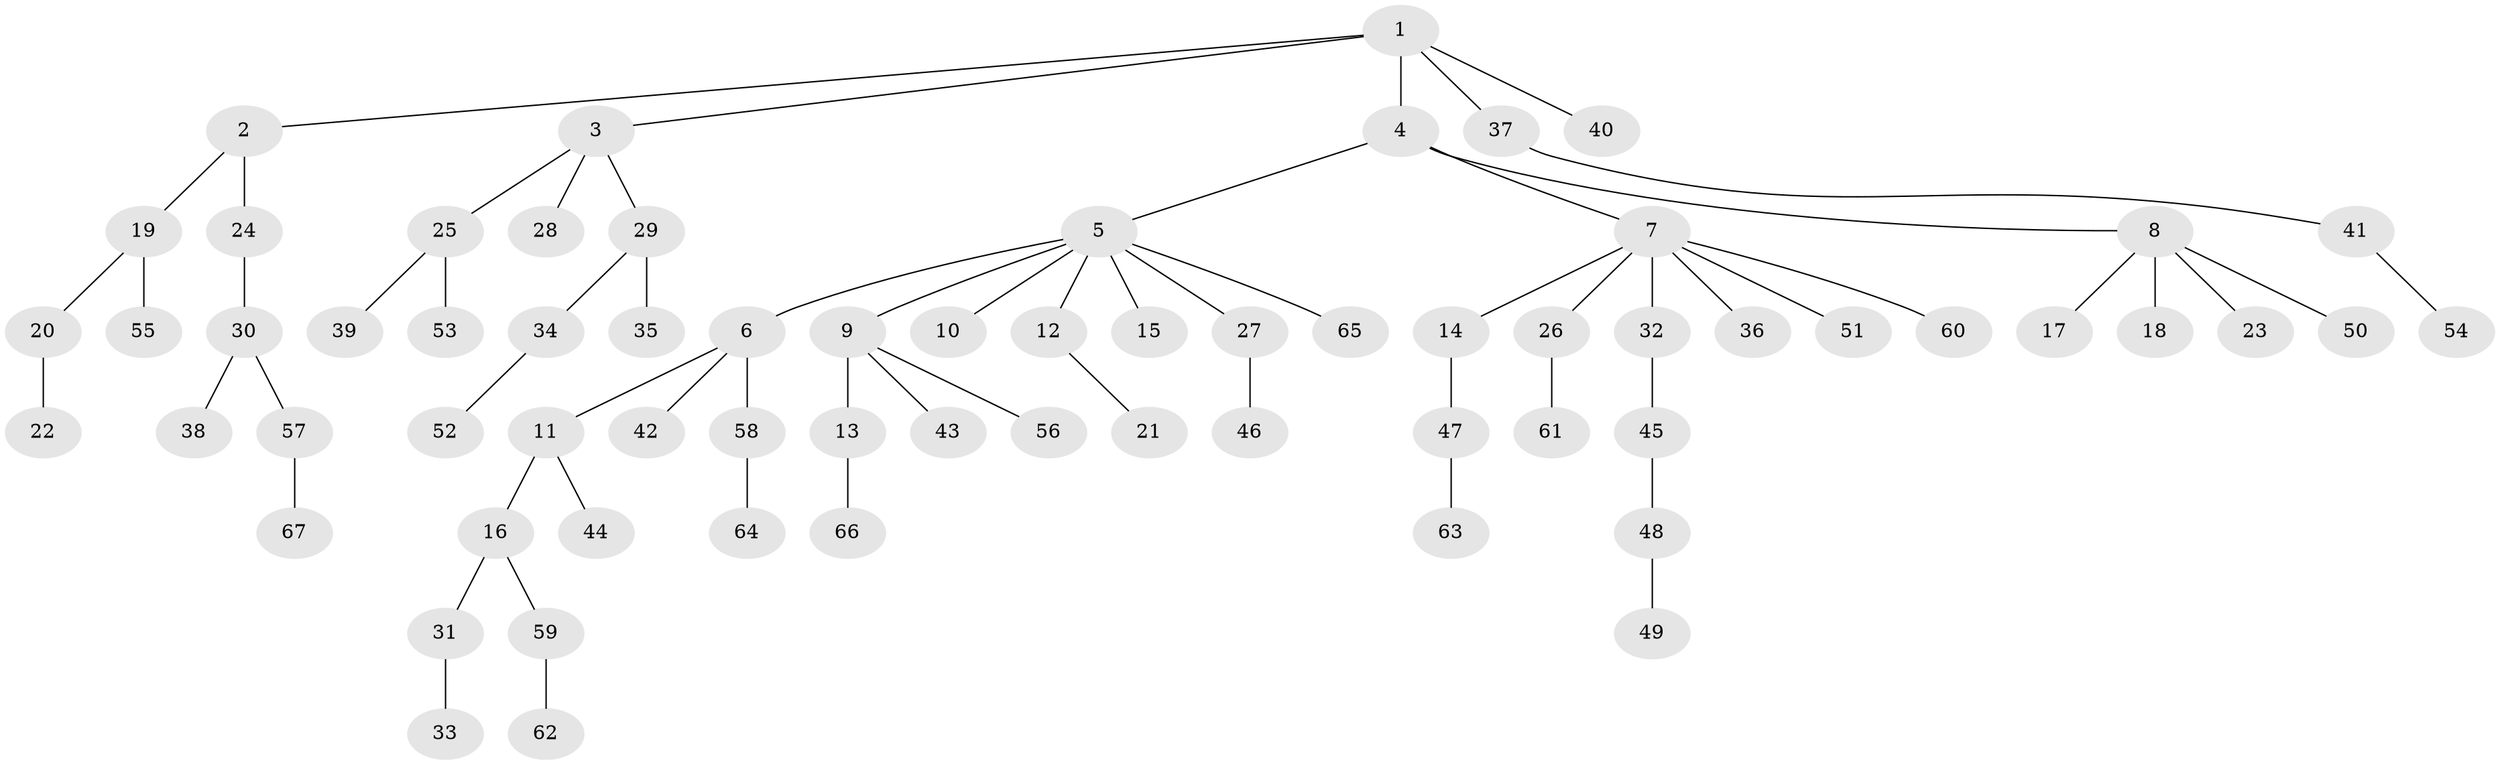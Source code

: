 // Generated by graph-tools (version 1.1) at 2025/11/02/27/25 16:11:28]
// undirected, 67 vertices, 66 edges
graph export_dot {
graph [start="1"]
  node [color=gray90,style=filled];
  1;
  2;
  3;
  4;
  5;
  6;
  7;
  8;
  9;
  10;
  11;
  12;
  13;
  14;
  15;
  16;
  17;
  18;
  19;
  20;
  21;
  22;
  23;
  24;
  25;
  26;
  27;
  28;
  29;
  30;
  31;
  32;
  33;
  34;
  35;
  36;
  37;
  38;
  39;
  40;
  41;
  42;
  43;
  44;
  45;
  46;
  47;
  48;
  49;
  50;
  51;
  52;
  53;
  54;
  55;
  56;
  57;
  58;
  59;
  60;
  61;
  62;
  63;
  64;
  65;
  66;
  67;
  1 -- 2;
  1 -- 3;
  1 -- 4;
  1 -- 37;
  1 -- 40;
  2 -- 19;
  2 -- 24;
  3 -- 25;
  3 -- 28;
  3 -- 29;
  4 -- 5;
  4 -- 7;
  4 -- 8;
  5 -- 6;
  5 -- 9;
  5 -- 10;
  5 -- 12;
  5 -- 15;
  5 -- 27;
  5 -- 65;
  6 -- 11;
  6 -- 42;
  6 -- 58;
  7 -- 14;
  7 -- 26;
  7 -- 32;
  7 -- 36;
  7 -- 51;
  7 -- 60;
  8 -- 17;
  8 -- 18;
  8 -- 23;
  8 -- 50;
  9 -- 13;
  9 -- 43;
  9 -- 56;
  11 -- 16;
  11 -- 44;
  12 -- 21;
  13 -- 66;
  14 -- 47;
  16 -- 31;
  16 -- 59;
  19 -- 20;
  19 -- 55;
  20 -- 22;
  24 -- 30;
  25 -- 39;
  25 -- 53;
  26 -- 61;
  27 -- 46;
  29 -- 34;
  29 -- 35;
  30 -- 38;
  30 -- 57;
  31 -- 33;
  32 -- 45;
  34 -- 52;
  37 -- 41;
  41 -- 54;
  45 -- 48;
  47 -- 63;
  48 -- 49;
  57 -- 67;
  58 -- 64;
  59 -- 62;
}
